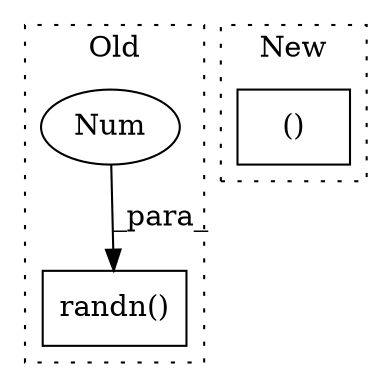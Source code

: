 digraph G {
subgraph cluster0 {
1 [label="randn()" a="75" s="4089,4125" l="12,1" shape="box"];
3 [label="Num" a="76" s="4101" l="1" shape="ellipse"];
label = "Old";
style="dotted";
}
subgraph cluster1 {
2 [label="()" a="54" s="5438" l="28" shape="box"];
label = "New";
style="dotted";
}
3 -> 1 [label="_para_"];
}